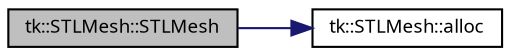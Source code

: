 digraph "tk::STLMesh::STLMesh"
{
 // INTERACTIVE_SVG=YES
  bgcolor="transparent";
  edge [fontname="sans-serif",fontsize="9",labelfontname="sans-serif",labelfontsize="9"];
  node [fontname="sans-serif",fontsize="9",shape=record];
  rankdir="LR";
  Node1 [label="tk::STLMesh::STLMesh",height=0.2,width=0.4,color="black", fillcolor="grey75", style="filled", fontcolor="black"];
  Node1 -> Node2 [color="midnightblue",fontsize="9",style="solid",fontname="sans-serif"];
  Node2 [label="tk::STLMesh::alloc",height=0.2,width=0.4,color="black",URL="$classtk_1_1_s_t_l_mesh.html#af2f00b9632cdef927d46aacc6fcc5da0",tooltip="Allocate memory for mesh. "];
}
